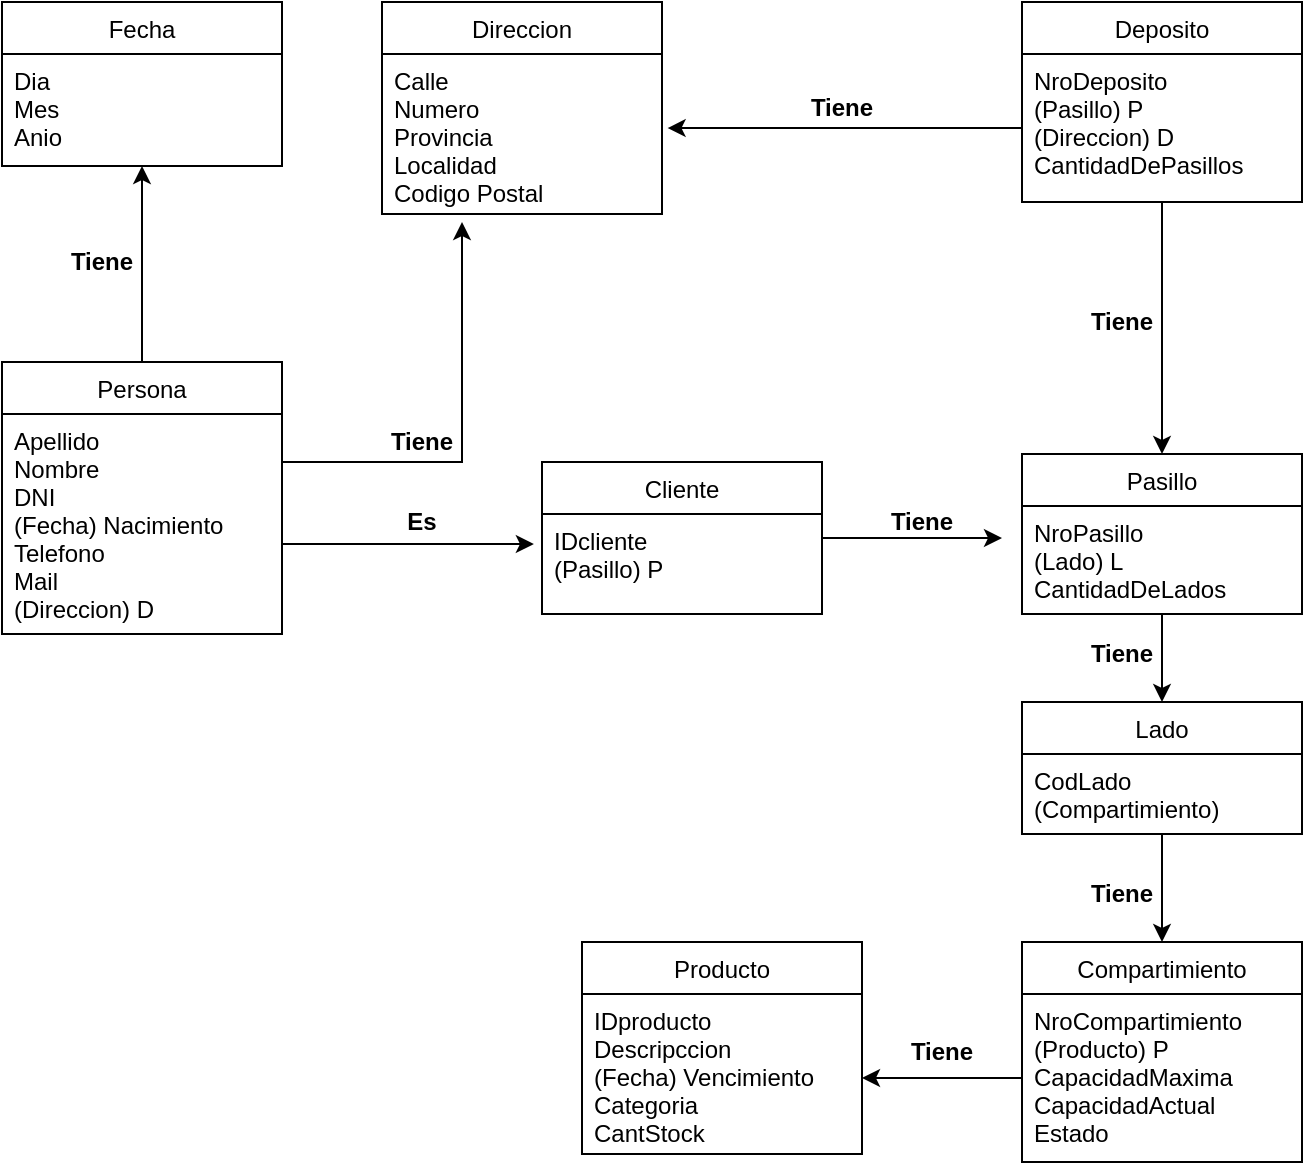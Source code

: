 <mxfile version="15.0.1" type="github"><diagram id="O4BBfiLtVIRsQCUv6HuZ" name="Page-1"><mxGraphModel dx="868" dy="440" grid="1" gridSize="10" guides="1" tooltips="1" connect="1" arrows="1" fold="1" page="1" pageScale="1" pageWidth="827" pageHeight="1169" math="0" shadow="0"><root><mxCell id="0"/><mxCell id="1" parent="0"/><mxCell id="pZBnCoIwAa3xCrTq0z9h-42" style="edgeStyle=orthogonalEdgeStyle;rounded=0;orthogonalLoop=1;jettySize=auto;html=1;entryX=0.5;entryY=1;entryDx=0;entryDy=0;fontSize=12;" edge="1" parent="1" source="pZBnCoIwAa3xCrTq0z9h-10" target="pZBnCoIwAa3xCrTq0z9h-14"><mxGeometry relative="1" as="geometry"><Array as="points"><mxPoint x="80" y="140"/><mxPoint x="80" y="140"/></Array></mxGeometry></mxCell><mxCell id="pZBnCoIwAa3xCrTq0z9h-10" value="Persona" style="swimlane;fontStyle=0;childLayout=stackLayout;horizontal=1;startSize=26;fillColor=none;horizontalStack=0;resizeParent=1;resizeParentMax=0;resizeLast=0;collapsible=1;marginBottom=0;glass=0;" vertex="1" parent="1"><mxGeometry x="10" y="190" width="140" height="136" as="geometry"/></mxCell><mxCell id="pZBnCoIwAa3xCrTq0z9h-11" value="Apellido&#xA;Nombre&#xA;DNI&#xA;(Fecha) Nacimiento&#xA;Telefono&#xA;Mail&#xA;(Direccion) D&#xA;&#xA;" style="text;strokeColor=none;fillColor=none;align=left;verticalAlign=top;spacingLeft=4;spacingRight=4;overflow=hidden;rotatable=0;points=[[0,0.5],[1,0.5]];portConstraint=eastwest;fontSize=12;fontStyle=0" vertex="1" parent="pZBnCoIwAa3xCrTq0z9h-10"><mxGeometry y="26" width="140" height="110" as="geometry"/></mxCell><mxCell id="pZBnCoIwAa3xCrTq0z9h-14" value="Fecha" style="swimlane;fontStyle=0;childLayout=stackLayout;horizontal=1;startSize=26;fillColor=none;horizontalStack=0;resizeParent=1;resizeParentMax=0;resizeLast=0;collapsible=1;marginBottom=0;glass=0;fontSize=12;" vertex="1" parent="1"><mxGeometry x="10" y="10" width="140" height="82" as="geometry"/></mxCell><mxCell id="pZBnCoIwAa3xCrTq0z9h-12" value="Dia&#xA;Mes&#xA;Anio&#xA;" style="text;strokeColor=none;fillColor=none;align=left;verticalAlign=top;spacingLeft=4;spacingRight=4;overflow=hidden;rotatable=0;points=[[0,0.5],[1,0.5]];portConstraint=eastwest;" vertex="1" parent="pZBnCoIwAa3xCrTq0z9h-14"><mxGeometry y="26" width="140" height="56" as="geometry"/></mxCell><mxCell id="pZBnCoIwAa3xCrTq0z9h-18" value="Direccion" style="swimlane;fontStyle=0;childLayout=stackLayout;horizontal=1;startSize=26;fillColor=none;horizontalStack=0;resizeParent=1;resizeParentMax=0;resizeLast=0;collapsible=1;marginBottom=0;glass=0;fontSize=12;" vertex="1" parent="1"><mxGeometry x="200" y="10" width="140" height="106" as="geometry"/></mxCell><mxCell id="pZBnCoIwAa3xCrTq0z9h-15" value="Calle&#xA;Numero&#xA;Provincia&#xA;Localidad&#xA;Codigo Postal" style="text;strokeColor=none;fillColor=none;align=left;verticalAlign=top;spacingLeft=4;spacingRight=4;overflow=hidden;rotatable=0;points=[[0,0.5],[1,0.5]];portConstraint=eastwest;" vertex="1" parent="pZBnCoIwAa3xCrTq0z9h-18"><mxGeometry y="26" width="140" height="80" as="geometry"/></mxCell><mxCell id="pZBnCoIwAa3xCrTq0z9h-54" style="edgeStyle=orthogonalEdgeStyle;rounded=0;orthogonalLoop=1;jettySize=auto;html=1;fontSize=12;" edge="1" parent="1" source="pZBnCoIwAa3xCrTq0z9h-22"><mxGeometry relative="1" as="geometry"><mxPoint x="510" y="278" as="targetPoint"/></mxGeometry></mxCell><mxCell id="pZBnCoIwAa3xCrTq0z9h-22" value="Cliente" style="swimlane;fontStyle=0;childLayout=stackLayout;horizontal=1;startSize=26;fillColor=none;horizontalStack=0;resizeParent=1;resizeParentMax=0;resizeLast=0;collapsible=1;marginBottom=0;glass=0;fontSize=12;" vertex="1" parent="1"><mxGeometry x="280" y="240" width="140" height="76" as="geometry"/></mxCell><mxCell id="pZBnCoIwAa3xCrTq0z9h-25" value="IDcliente&#xA;(Pasillo) P&#xA;" style="text;strokeColor=none;fillColor=none;align=left;verticalAlign=top;spacingLeft=4;spacingRight=4;overflow=hidden;rotatable=0;points=[[0,0.5],[1,0.5]];portConstraint=eastwest;" vertex="1" parent="pZBnCoIwAa3xCrTq0z9h-22"><mxGeometry y="26" width="140" height="50" as="geometry"/></mxCell><mxCell id="pZBnCoIwAa3xCrTq0z9h-56" style="edgeStyle=orthogonalEdgeStyle;rounded=0;orthogonalLoop=1;jettySize=auto;html=1;entryX=0.5;entryY=0;entryDx=0;entryDy=0;fontSize=12;" edge="1" parent="1" source="pZBnCoIwAa3xCrTq0z9h-26" target="pZBnCoIwAa3xCrTq0z9h-30"><mxGeometry relative="1" as="geometry"/></mxCell><mxCell id="pZBnCoIwAa3xCrTq0z9h-26" value="Pasillo" style="swimlane;fontStyle=0;childLayout=stackLayout;horizontal=1;startSize=26;fillColor=none;horizontalStack=0;resizeParent=1;resizeParentMax=0;resizeLast=0;collapsible=1;marginBottom=0;glass=0;fontSize=12;" vertex="1" parent="1"><mxGeometry x="520" y="236" width="140" height="80" as="geometry"/></mxCell><mxCell id="pZBnCoIwAa3xCrTq0z9h-29" value="NroPasillo&#xA;(Lado) L&#xA;CantidadDeLados&#xA;" style="text;strokeColor=none;fillColor=none;align=left;verticalAlign=top;spacingLeft=4;spacingRight=4;overflow=hidden;rotatable=0;points=[[0,0.5],[1,0.5]];portConstraint=eastwest;" vertex="1" parent="pZBnCoIwAa3xCrTq0z9h-26"><mxGeometry y="26" width="140" height="54" as="geometry"/></mxCell><mxCell id="pZBnCoIwAa3xCrTq0z9h-66" style="edgeStyle=orthogonalEdgeStyle;rounded=0;orthogonalLoop=1;jettySize=auto;html=1;entryX=0.5;entryY=0;entryDx=0;entryDy=0;fontSize=12;" edge="1" parent="1" source="pZBnCoIwAa3xCrTq0z9h-30" target="pZBnCoIwAa3xCrTq0z9h-34"><mxGeometry relative="1" as="geometry"/></mxCell><mxCell id="pZBnCoIwAa3xCrTq0z9h-30" value="Lado" style="swimlane;fontStyle=0;childLayout=stackLayout;horizontal=1;startSize=26;fillColor=none;horizontalStack=0;resizeParent=1;resizeParentMax=0;resizeLast=0;collapsible=1;marginBottom=0;glass=0;fontSize=12;" vertex="1" parent="1"><mxGeometry x="520" y="360" width="140" height="66" as="geometry"/></mxCell><mxCell id="pZBnCoIwAa3xCrTq0z9h-31" value="CodLado&#xA;(Compartimiento)&#xA;" style="text;strokeColor=none;fillColor=none;align=left;verticalAlign=top;spacingLeft=4;spacingRight=4;overflow=hidden;rotatable=0;points=[[0,0.5],[1,0.5]];portConstraint=eastwest;" vertex="1" parent="pZBnCoIwAa3xCrTq0z9h-30"><mxGeometry y="26" width="140" height="40" as="geometry"/></mxCell><mxCell id="pZBnCoIwAa3xCrTq0z9h-34" value="Compartimiento" style="swimlane;fontStyle=0;childLayout=stackLayout;horizontal=1;startSize=26;fillColor=none;horizontalStack=0;resizeParent=1;resizeParentMax=0;resizeLast=0;collapsible=1;marginBottom=0;glass=0;fontSize=12;" vertex="1" parent="1"><mxGeometry x="520" y="480" width="140" height="110" as="geometry"/></mxCell><mxCell id="pZBnCoIwAa3xCrTq0z9h-35" value="NroCompartimiento&#xA;(Producto) P&#xA;CapacidadMaxima&#xA;CapacidadActual&#xA;Estado&#xA;" style="text;strokeColor=none;fillColor=none;align=left;verticalAlign=top;spacingLeft=4;spacingRight=4;overflow=hidden;rotatable=0;points=[[0,0.5],[1,0.5]];portConstraint=eastwest;" vertex="1" parent="pZBnCoIwAa3xCrTq0z9h-34"><mxGeometry y="26" width="140" height="84" as="geometry"/></mxCell><mxCell id="pZBnCoIwAa3xCrTq0z9h-38" value="Producto" style="swimlane;fontStyle=0;childLayout=stackLayout;horizontal=1;startSize=26;fillColor=none;horizontalStack=0;resizeParent=1;resizeParentMax=0;resizeLast=0;collapsible=1;marginBottom=0;glass=0;fontSize=12;" vertex="1" parent="1"><mxGeometry x="300" y="480" width="140" height="106" as="geometry"/></mxCell><mxCell id="pZBnCoIwAa3xCrTq0z9h-41" value="IDproducto&#xA;Descripccion&#xA;(Fecha) Vencimiento&#xA;Categoria&#xA;CantStock" style="text;strokeColor=none;fillColor=none;align=left;verticalAlign=top;spacingLeft=4;spacingRight=4;overflow=hidden;rotatable=0;points=[[0,0.5],[1,0.5]];portConstraint=eastwest;" vertex="1" parent="pZBnCoIwAa3xCrTq0z9h-38"><mxGeometry y="26" width="140" height="80" as="geometry"/></mxCell><mxCell id="pZBnCoIwAa3xCrTq0z9h-43" value="&lt;b&gt;Tiene&lt;/b&gt;" style="text;html=1;strokeColor=none;fillColor=none;align=center;verticalAlign=middle;whiteSpace=wrap;rounded=0;glass=0;fontSize=12;" vertex="1" parent="1"><mxGeometry x="40" y="130" width="40" height="20" as="geometry"/></mxCell><mxCell id="pZBnCoIwAa3xCrTq0z9h-45" value="&lt;b&gt;Tiene&lt;/b&gt;" style="text;html=1;strokeColor=none;fillColor=none;align=center;verticalAlign=middle;whiteSpace=wrap;rounded=0;glass=0;fontSize=12;" vertex="1" parent="1"><mxGeometry x="200" y="220" width="40" height="20" as="geometry"/></mxCell><mxCell id="pZBnCoIwAa3xCrTq0z9h-47" value="&lt;b&gt;Es&lt;/b&gt;" style="text;html=1;strokeColor=none;fillColor=none;align=center;verticalAlign=middle;whiteSpace=wrap;rounded=0;glass=0;fontSize=12;" vertex="1" parent="1"><mxGeometry x="200" y="260" width="40" height="20" as="geometry"/></mxCell><mxCell id="pZBnCoIwAa3xCrTq0z9h-50" value="&lt;b&gt;Tiene&lt;/b&gt;" style="text;html=1;strokeColor=none;fillColor=none;align=center;verticalAlign=middle;whiteSpace=wrap;rounded=0;glass=0;fontSize=12;" vertex="1" parent="1"><mxGeometry x="450" y="260" width="40" height="20" as="geometry"/></mxCell><mxCell id="pZBnCoIwAa3xCrTq0z9h-52" style="edgeStyle=orthogonalEdgeStyle;rounded=0;orthogonalLoop=1;jettySize=auto;html=1;entryX=-0.029;entryY=0.3;entryDx=0;entryDy=0;entryPerimeter=0;fontSize=12;" edge="1" parent="1" source="pZBnCoIwAa3xCrTq0z9h-11" target="pZBnCoIwAa3xCrTq0z9h-25"><mxGeometry relative="1" as="geometry"><Array as="points"><mxPoint x="170" y="281"/><mxPoint x="170" y="281"/></Array></mxGeometry></mxCell><mxCell id="pZBnCoIwAa3xCrTq0z9h-55" style="edgeStyle=orthogonalEdgeStyle;rounded=0;orthogonalLoop=1;jettySize=auto;html=1;fontSize=12;" edge="1" parent="1" source="pZBnCoIwAa3xCrTq0z9h-11"><mxGeometry relative="1" as="geometry"><mxPoint x="240" y="120" as="targetPoint"/><Array as="points"><mxPoint x="240" y="240"/></Array></mxGeometry></mxCell><mxCell id="pZBnCoIwAa3xCrTq0z9h-59" value="&lt;b&gt;Tiene&lt;/b&gt;" style="text;html=1;strokeColor=none;fillColor=none;align=center;verticalAlign=middle;whiteSpace=wrap;rounded=0;glass=0;fontSize=12;" vertex="1" parent="1"><mxGeometry x="550" y="326" width="40" height="20" as="geometry"/></mxCell><mxCell id="pZBnCoIwAa3xCrTq0z9h-67" value="&lt;b&gt;Tiene&lt;/b&gt;" style="text;html=1;strokeColor=none;fillColor=none;align=center;verticalAlign=middle;whiteSpace=wrap;rounded=0;glass=0;fontSize=12;" vertex="1" parent="1"><mxGeometry x="550" y="446" width="40" height="20" as="geometry"/></mxCell><mxCell id="pZBnCoIwAa3xCrTq0z9h-68" style="edgeStyle=orthogonalEdgeStyle;rounded=0;orthogonalLoop=1;jettySize=auto;html=1;fontSize=12;" edge="1" parent="1" source="pZBnCoIwAa3xCrTq0z9h-35"><mxGeometry relative="1" as="geometry"><mxPoint x="440" y="548" as="targetPoint"/></mxGeometry></mxCell><mxCell id="pZBnCoIwAa3xCrTq0z9h-69" value="&lt;b&gt;Tiene&lt;/b&gt;" style="text;html=1;strokeColor=none;fillColor=none;align=center;verticalAlign=middle;whiteSpace=wrap;rounded=0;glass=0;fontSize=12;" vertex="1" parent="1"><mxGeometry x="460" y="525" width="40" height="20" as="geometry"/></mxCell><mxCell id="pZBnCoIwAa3xCrTq0z9h-76" style="edgeStyle=orthogonalEdgeStyle;rounded=0;orthogonalLoop=1;jettySize=auto;html=1;entryX=0.5;entryY=0;entryDx=0;entryDy=0;fontSize=12;" edge="1" parent="1" source="pZBnCoIwAa3xCrTq0z9h-71" target="pZBnCoIwAa3xCrTq0z9h-26"><mxGeometry relative="1" as="geometry"/></mxCell><mxCell id="pZBnCoIwAa3xCrTq0z9h-71" value="Deposito" style="swimlane;fontStyle=0;childLayout=stackLayout;horizontal=1;startSize=26;fillColor=none;horizontalStack=0;resizeParent=1;resizeParentMax=0;resizeLast=0;collapsible=1;marginBottom=0;glass=0;" vertex="1" parent="1"><mxGeometry x="520" y="10" width="140" height="100" as="geometry"/></mxCell><mxCell id="pZBnCoIwAa3xCrTq0z9h-72" value="NroDeposito&#xA;(Pasillo) P&#xA;(Direccion) D&#xA;CantidadDePasillos&#xA;" style="text;strokeColor=none;fillColor=none;align=left;verticalAlign=top;spacingLeft=4;spacingRight=4;overflow=hidden;rotatable=0;points=[[0,0.5],[1,0.5]];portConstraint=eastwest;fontSize=12;fontStyle=0" vertex="1" parent="pZBnCoIwAa3xCrTq0z9h-71"><mxGeometry y="26" width="140" height="74" as="geometry"/></mxCell><mxCell id="pZBnCoIwAa3xCrTq0z9h-74" value="&lt;b&gt;Tiene&lt;/b&gt;" style="text;html=1;strokeColor=none;fillColor=none;align=center;verticalAlign=middle;whiteSpace=wrap;rounded=0;glass=0;fontSize=12;" vertex="1" parent="1"><mxGeometry x="410" y="53" width="40" height="20" as="geometry"/></mxCell><mxCell id="pZBnCoIwAa3xCrTq0z9h-75" style="edgeStyle=orthogonalEdgeStyle;rounded=0;orthogonalLoop=1;jettySize=auto;html=1;entryX=1.02;entryY=0.463;entryDx=0;entryDy=0;entryPerimeter=0;fontSize=12;" edge="1" parent="1" source="pZBnCoIwAa3xCrTq0z9h-72" target="pZBnCoIwAa3xCrTq0z9h-15"><mxGeometry relative="1" as="geometry"/></mxCell><mxCell id="pZBnCoIwAa3xCrTq0z9h-77" value="&lt;b&gt;Tiene&lt;/b&gt;" style="text;html=1;strokeColor=none;fillColor=none;align=center;verticalAlign=middle;whiteSpace=wrap;rounded=0;glass=0;fontSize=12;" vertex="1" parent="1"><mxGeometry x="550" y="160" width="40" height="20" as="geometry"/></mxCell></root></mxGraphModel></diagram></mxfile>